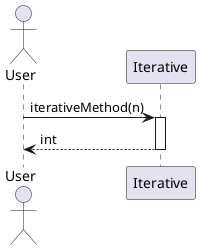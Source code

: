 @startuml
'https://plantuml.com/sequence-diagram

actor User
participant Iterative
User -> Iterative: iterativeMethod(n)
activate Iterative
Iterative --> User: int
deactivate Iterative
deactivate User
@enduml